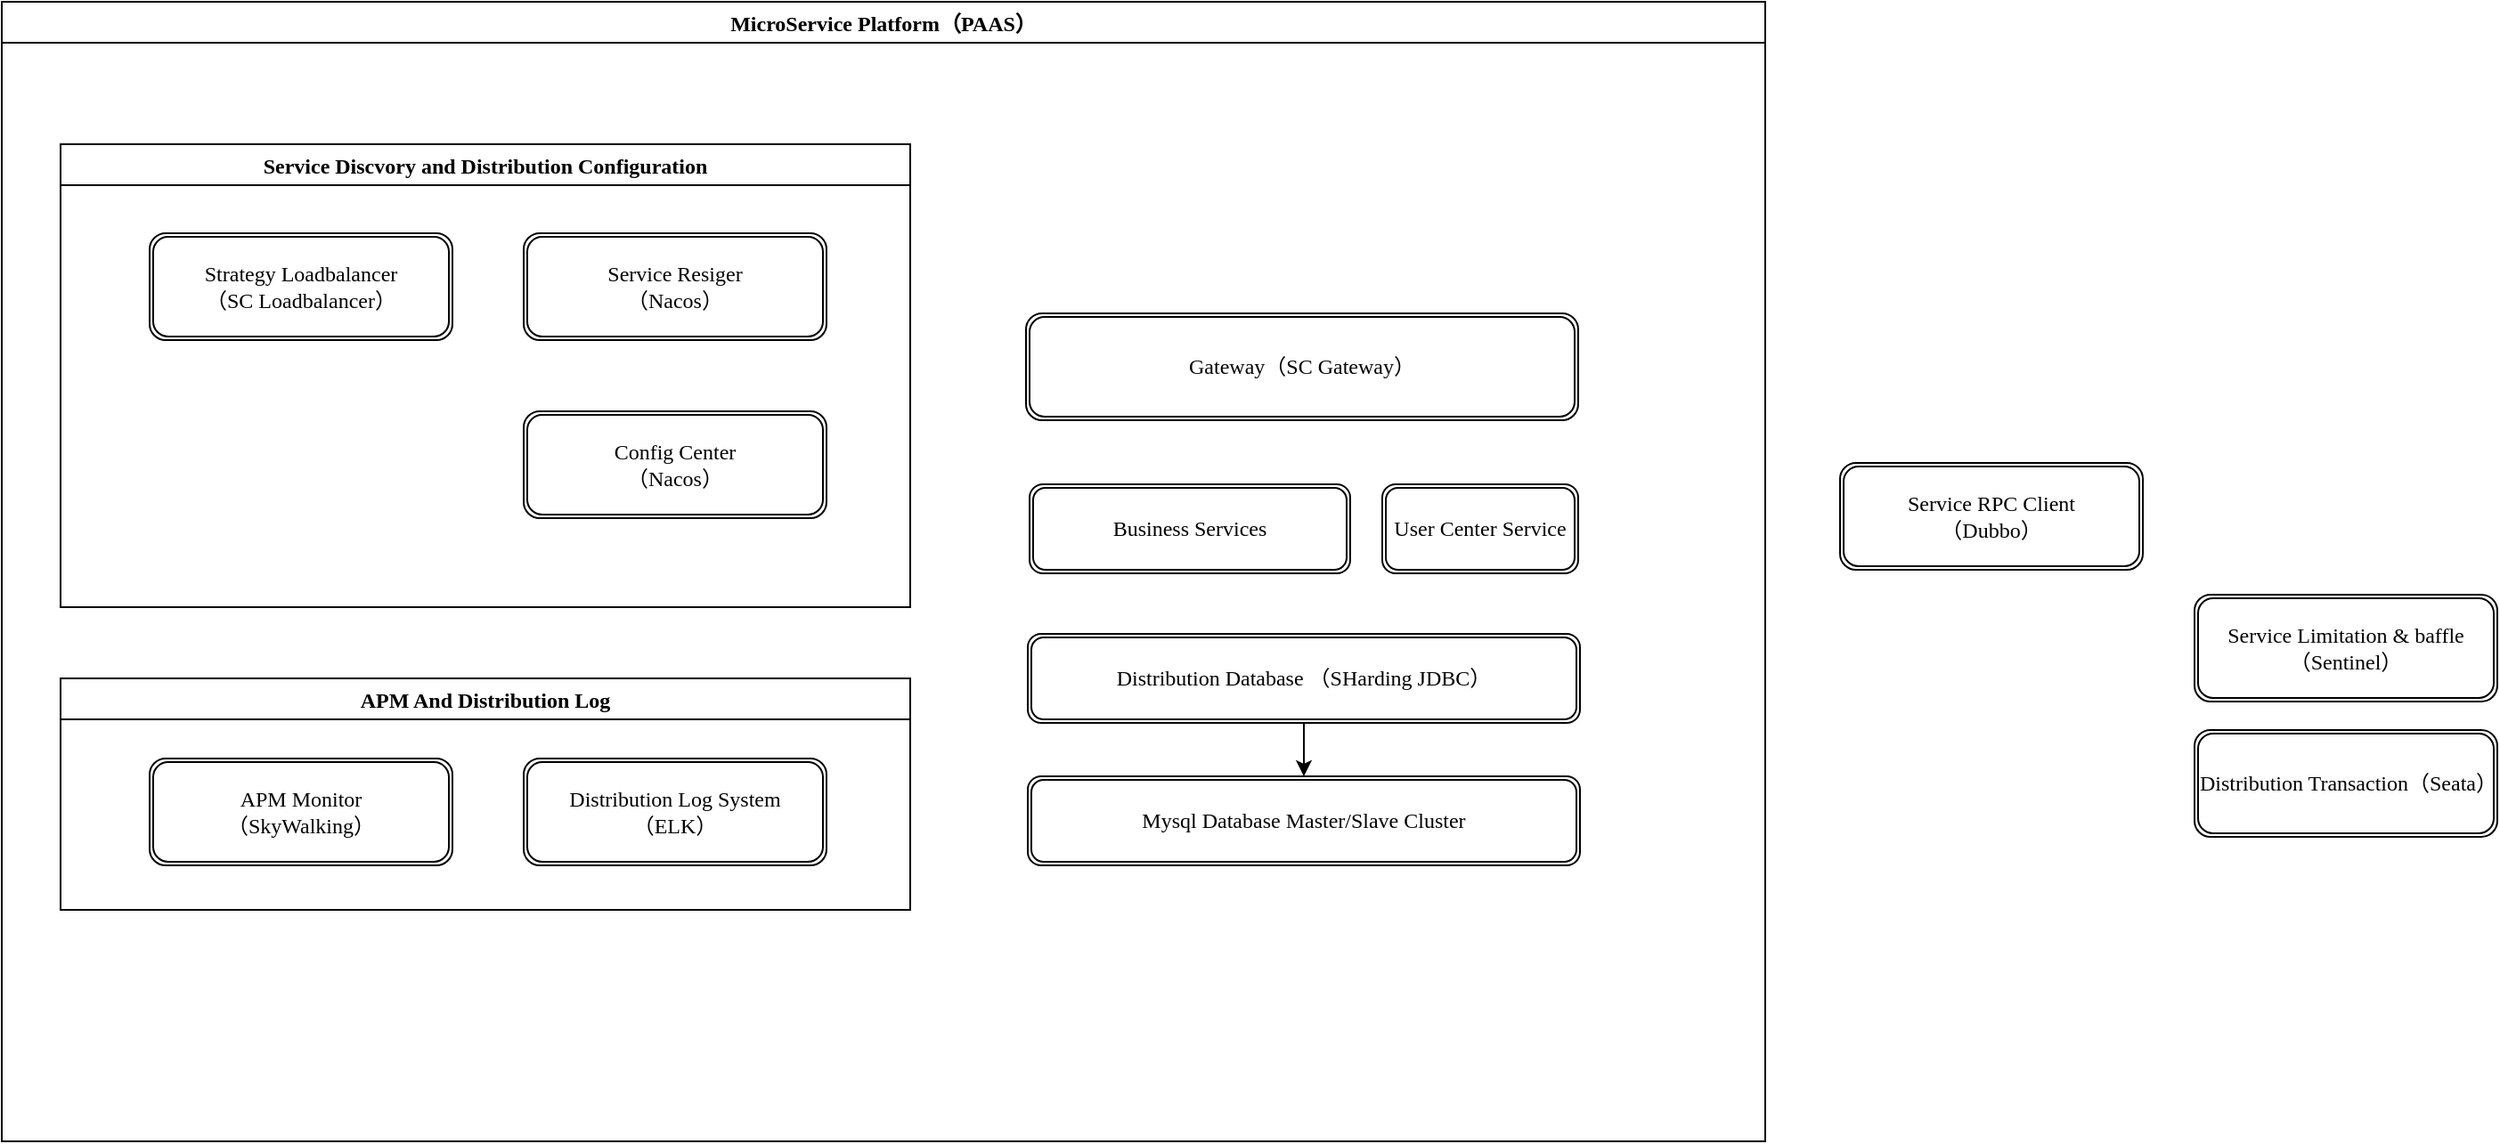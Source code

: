 <mxfile version="17.2.4" type="github">
  <diagram id="eaCFjg7BmeMbXCxSYOaL" name="第 1 页">
    <mxGraphModel dx="1422" dy="762" grid="1" gridSize="10" guides="1" tooltips="1" connect="1" arrows="1" fold="1" page="1" pageScale="1" pageWidth="3300" pageHeight="2339" math="0" shadow="0">
      <root>
        <mxCell id="0" />
        <mxCell id="1" parent="0" />
        <mxCell id="rt1KR4czZhUFX1XvC9Yj-83" value="MicroService Platform（PAAS）" style="swimlane;rounded=0;glass=0;labelBorderColor=none;fontFamily=Comic Sans MS;" vertex="1" parent="1">
          <mxGeometry x="77" y="90" width="990" height="640" as="geometry" />
        </mxCell>
        <mxCell id="rt1KR4czZhUFX1XvC9Yj-84" value="Gateway（SC Gateway）" style="shape=ext;double=1;rounded=1;whiteSpace=wrap;html=1;glass=0;labelBorderColor=none;fontFamily=Comic Sans MS;" vertex="1" parent="rt1KR4czZhUFX1XvC9Yj-83">
          <mxGeometry x="575" y="175" width="310" height="60" as="geometry" />
        </mxCell>
        <mxCell id="rt1KR4czZhUFX1XvC9Yj-85" value="User Center Service" style="shape=ext;double=1;rounded=1;whiteSpace=wrap;html=1;glass=0;labelBorderColor=none;fontFamily=Comic Sans MS;" vertex="1" parent="rt1KR4czZhUFX1XvC9Yj-83">
          <mxGeometry x="775" y="271" width="110" height="50" as="geometry" />
        </mxCell>
        <mxCell id="rt1KR4czZhUFX1XvC9Yj-92" value="" style="edgeStyle=orthogonalEdgeStyle;rounded=0;sketch=0;orthogonalLoop=1;jettySize=auto;html=1;labelBorderColor=none;fontFamily=Comic Sans MS;" edge="1" parent="rt1KR4czZhUFX1XvC9Yj-83" source="rt1KR4czZhUFX1XvC9Yj-89" target="rt1KR4czZhUFX1XvC9Yj-91">
          <mxGeometry relative="1" as="geometry" />
        </mxCell>
        <mxCell id="rt1KR4czZhUFX1XvC9Yj-89" value="Distribution Database （SHarding JDBC）" style="shape=ext;double=1;rounded=1;whiteSpace=wrap;html=1;glass=0;labelBorderColor=none;fontFamily=Comic Sans MS;" vertex="1" parent="rt1KR4czZhUFX1XvC9Yj-83">
          <mxGeometry x="576" y="355" width="310" height="50" as="geometry" />
        </mxCell>
        <mxCell id="rt1KR4czZhUFX1XvC9Yj-91" value="Mysql Database Master/Slave Cluster" style="shape=ext;double=1;rounded=1;whiteSpace=wrap;html=1;glass=0;labelBorderColor=none;fontFamily=Comic Sans MS;" vertex="1" parent="rt1KR4czZhUFX1XvC9Yj-83">
          <mxGeometry x="576" y="435" width="310" height="50" as="geometry" />
        </mxCell>
        <mxCell id="rt1KR4czZhUFX1XvC9Yj-111" value="Business Services" style="shape=ext;double=1;rounded=1;whiteSpace=wrap;html=1;glass=0;labelBorderColor=none;fontFamily=Comic Sans MS;" vertex="1" parent="rt1KR4czZhUFX1XvC9Yj-83">
          <mxGeometry x="577" y="271" width="180" height="50" as="geometry" />
        </mxCell>
        <mxCell id="rt1KR4czZhUFX1XvC9Yj-136" value="Service Discvory and Distribution Configuration" style="swimlane;rounded=0;glass=0;labelBorderColor=none;fontFamily=Comic Sans MS;" vertex="1" parent="rt1KR4czZhUFX1XvC9Yj-83">
          <mxGeometry x="33" y="80" width="477" height="260" as="geometry">
            <mxRectangle x="33" y="80" width="310" height="23" as="alternateBounds" />
          </mxGeometry>
        </mxCell>
        <mxCell id="rt1KR4czZhUFX1XvC9Yj-114" value="Service Resiger&lt;br&gt;（Nacos）" style="shape=ext;double=1;rounded=1;whiteSpace=wrap;html=1;glass=0;labelBorderColor=none;fontFamily=Comic Sans MS;" vertex="1" parent="rt1KR4czZhUFX1XvC9Yj-136">
          <mxGeometry x="260" y="50" width="170" height="60" as="geometry" />
        </mxCell>
        <mxCell id="rt1KR4czZhUFX1XvC9Yj-115" value="Config Center&lt;br&gt;（Nacos）" style="shape=ext;double=1;rounded=1;whiteSpace=wrap;html=1;glass=0;labelBorderColor=none;fontFamily=Comic Sans MS;" vertex="1" parent="rt1KR4czZhUFX1XvC9Yj-136">
          <mxGeometry x="260" y="150" width="170" height="60" as="geometry" />
        </mxCell>
        <mxCell id="rt1KR4czZhUFX1XvC9Yj-118" value="Strategy Loadbalancer&lt;br&gt;（SC Loadbalancer）" style="shape=ext;double=1;rounded=1;whiteSpace=wrap;html=1;glass=0;labelBorderColor=none;fontFamily=Comic Sans MS;" vertex="1" parent="rt1KR4czZhUFX1XvC9Yj-136">
          <mxGeometry x="50" y="50" width="170" height="60" as="geometry" />
        </mxCell>
        <mxCell id="rt1KR4czZhUFX1XvC9Yj-138" value="APM And Distribution Log" style="swimlane;rounded=0;glass=0;labelBorderColor=none;fontFamily=Comic Sans MS;" vertex="1" parent="rt1KR4czZhUFX1XvC9Yj-83">
          <mxGeometry x="33" y="380" width="477" height="130" as="geometry">
            <mxRectangle x="33" y="380" width="180" height="23" as="alternateBounds" />
          </mxGeometry>
        </mxCell>
        <mxCell id="rt1KR4czZhUFX1XvC9Yj-121" value="APM Monitor&lt;br&gt;（SkyWalking）" style="shape=ext;double=1;rounded=1;whiteSpace=wrap;html=1;glass=0;labelBorderColor=none;fontFamily=Comic Sans MS;" vertex="1" parent="rt1KR4czZhUFX1XvC9Yj-138">
          <mxGeometry x="50" y="45" width="170" height="60" as="geometry" />
        </mxCell>
        <mxCell id="rt1KR4czZhUFX1XvC9Yj-120" value="Distribution Log System&lt;br&gt;（ELK）" style="shape=ext;double=1;rounded=1;whiteSpace=wrap;html=1;glass=0;labelBorderColor=none;fontFamily=Comic Sans MS;" vertex="1" parent="rt1KR4czZhUFX1XvC9Yj-138">
          <mxGeometry x="260" y="45" width="170" height="60" as="geometry" />
        </mxCell>
        <mxCell id="rt1KR4czZhUFX1XvC9Yj-116" value="Service&amp;nbsp;Limitation &amp;amp; baffle&lt;br&gt;（Sentinel）" style="shape=ext;double=1;rounded=1;whiteSpace=wrap;html=1;glass=0;labelBorderColor=none;fontFamily=Comic Sans MS;" vertex="1" parent="1">
          <mxGeometry x="1308" y="423" width="170" height="60" as="geometry" />
        </mxCell>
        <mxCell id="rt1KR4czZhUFX1XvC9Yj-117" value="Distribution Transaction（Seata）" style="shape=ext;double=1;rounded=1;whiteSpace=wrap;html=1;glass=0;labelBorderColor=none;fontFamily=Comic Sans MS;" vertex="1" parent="1">
          <mxGeometry x="1308" y="499" width="170" height="60" as="geometry" />
        </mxCell>
        <mxCell id="rt1KR4czZhUFX1XvC9Yj-119" value="Service RPC Client&lt;br&gt;（Dubbo）" style="shape=ext;double=1;rounded=1;whiteSpace=wrap;html=1;glass=0;labelBorderColor=none;fontFamily=Comic Sans MS;" vertex="1" parent="1">
          <mxGeometry x="1109" y="349" width="170" height="60" as="geometry" />
        </mxCell>
      </root>
    </mxGraphModel>
  </diagram>
</mxfile>
